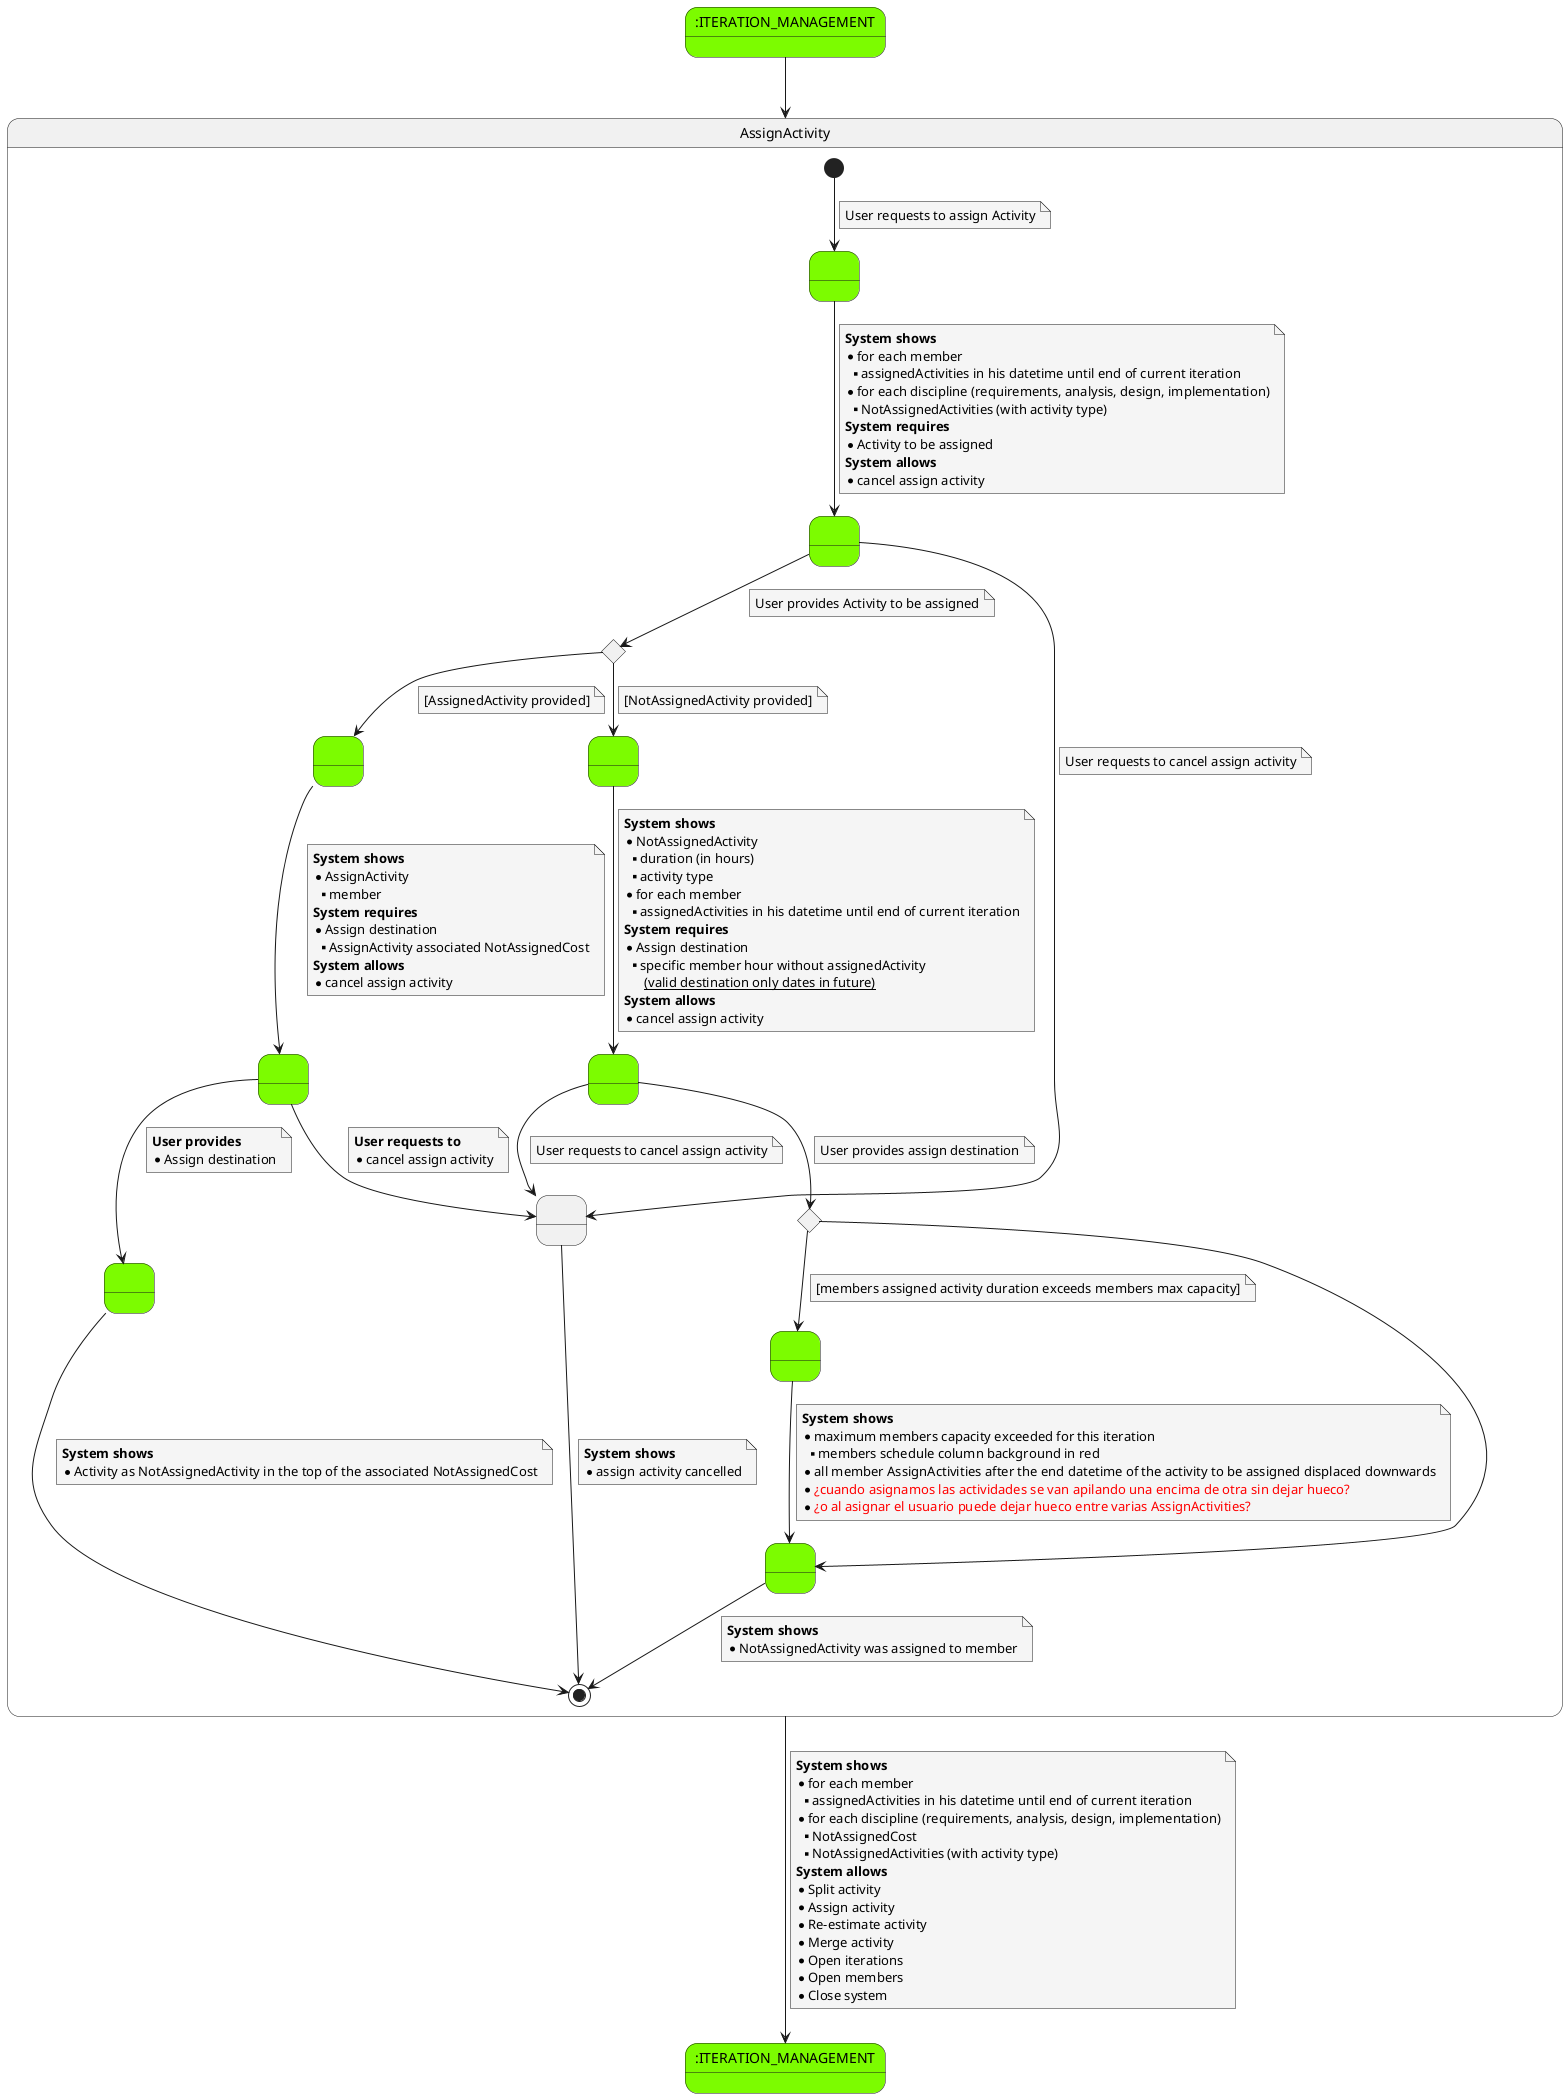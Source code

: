 @startuml
    skinparam {
        NoteBackgroundColor #whiteSmoke
    }

    state ITERATION_MANAGEMENT_START as ":ITERATION_MANAGEMENT"  #LawnGreen
    state ITERATION_MANAGEMENT_END as ":ITERATION_MANAGEMENT" #LawnGreen


    ITERATION_MANAGEMENT_START --> AssignActivity


    state AssignActivity {
        state 1 as " " #LawnGreen
        state 13 as " " #LawnGreen
        state 14 as " " #LawnGreen
        state 21 as " " #LawnGreen
        state 22 as " " #LawnGreen
        state 23 as " " #LawnGreen
        state 24 as " " #LawnGreen
        state 25 as " " #LawnGreen
        state 26 as " " #LawnGreen
        state 20 as " "
        state 2 <<choice>>
        state 15 <<choice>>


    [*] --> 1
    note on link
        User requests to assign Activity
    end note

    1 --> 13
    note on link
    <b>System shows</b>
    * for each member
    **assignedActivities in his datetime until end of current iteration
    * for each discipline (requirements, analysis, design, implementation)
    ** NotAssignedActivities (with activity type)
    <b>System requires</b>
    * Activity to be assigned
    <b>System allows</b>
    * cancel assign activity
    end note

    13 --> 2
    note on link
        User provides Activity to be assigned
    end note

    2 --> 23
    note on link
    [NotAssignedActivity provided]
    end note

    2 --> 24
    note on link
    [AssignedActivity provided]
    end note

    24 --> 25
    note on link
    <b>System shows</b>
    * AssignActivity
    ** member
    <b>System requires</b>
    * Assign destination
    ** AssignActivity associated NotAssignedCost
    <b>System allows</b>
    * cancel assign activity
    end note


    13 --> 20
    note on link
        User requests to cancel assign activity
    end note

    25 --> 20
    note on link
    <b>User requests to</b>
    * cancel assign activity
    end note

    25 --> 26
    note on link
    <b>User provides</b>
    * Assign destination
    end note

    26 --> [*]
    note on link
    <b>System shows</b>
    * Activity as NotAssignedActivity in the top of the associated NotAssignedCost
    end note


    23 --> 14
    note on link
    <b>System shows</b>
    * NotAssignedActivity
    ** duration (in hours)
    ** activity type
    * for each member
    **assignedActivities in his datetime until end of current iteration
    <b>System requires</b>
    * Assign destination
    ** specific member hour without assignedActivity
          __(valid destination only dates in future)__
    <b>System allows</b>
    * cancel assign activity
    end note

    14 -down-> 15
    note on link
        User provides assign destination
    end note

    15 --> 21
    note on link
    [members assigned activity duration exceeds members max capacity]
    end note

    21 --> 22
    note on link
    <b>System shows</b>
    * maximum members capacity exceeded for this iteration
    ** members schedule column background in red
    * all member AssignActivities after the end datetime of the activity to be assigned displaced downwards
    * <color:red>¿cuando asignamos las actividades se van apilando una encima de otra sin dejar hueco?</color>
    * <color:red>¿o al asignar el usuario puede dejar hueco entre varias AssignActivities?</color>
    end note

    14 --> 20
    note on link
        User requests to cancel assign activity
    end note

    20 --> [*]
    note on link
         <b>System shows</b>
         * assign activity cancelled
    end note


    15 --> 22


    22 --> [*]
    note on link
    <b>System shows</b>
    * NotAssignedActivity was assigned to member
     end note

}
     AssignActivity --> ITERATION_MANAGEMENT_END
     note on link
          <b>System shows</b>
          * for each member
          **assignedActivities in his datetime until end of current iteration
          * for each discipline (requirements, analysis, design, implementation)
          ** NotAssignedCost
          ** NotAssignedActivities (with activity type)
          <b>System allows</b>
          * Split activity
          * Assign activity
          * Re-estimate activity
          * Merge activity
          * Open iterations
          * Open members
          * Close system
     end note

@enduml

